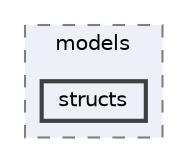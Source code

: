 digraph "xenon/includes/xenon/models/structs"
{
 // LATEX_PDF_SIZE
  bgcolor="transparent";
  edge [fontname=Helvetica,fontsize=10,labelfontname=Helvetica,labelfontsize=10];
  node [fontname=Helvetica,fontsize=10,shape=box,height=0.2,width=0.4];
  compound=true
  subgraph clusterdir_fdb222603bbc0e26193fb99c0f037cbc {
    graph [ bgcolor="#edf0f7", pencolor="grey50", label="models", fontname=Helvetica,fontsize=10 style="filled,dashed", URL="dir_fdb222603bbc0e26193fb99c0f037cbc.html",tooltip=""]
  dir_924527b25d43ecdbe8ad60bf43280702 [label="structs", fillcolor="#edf0f7", color="grey25", style="filled,bold", URL="dir_924527b25d43ecdbe8ad60bf43280702.html",tooltip=""];
  }
}
